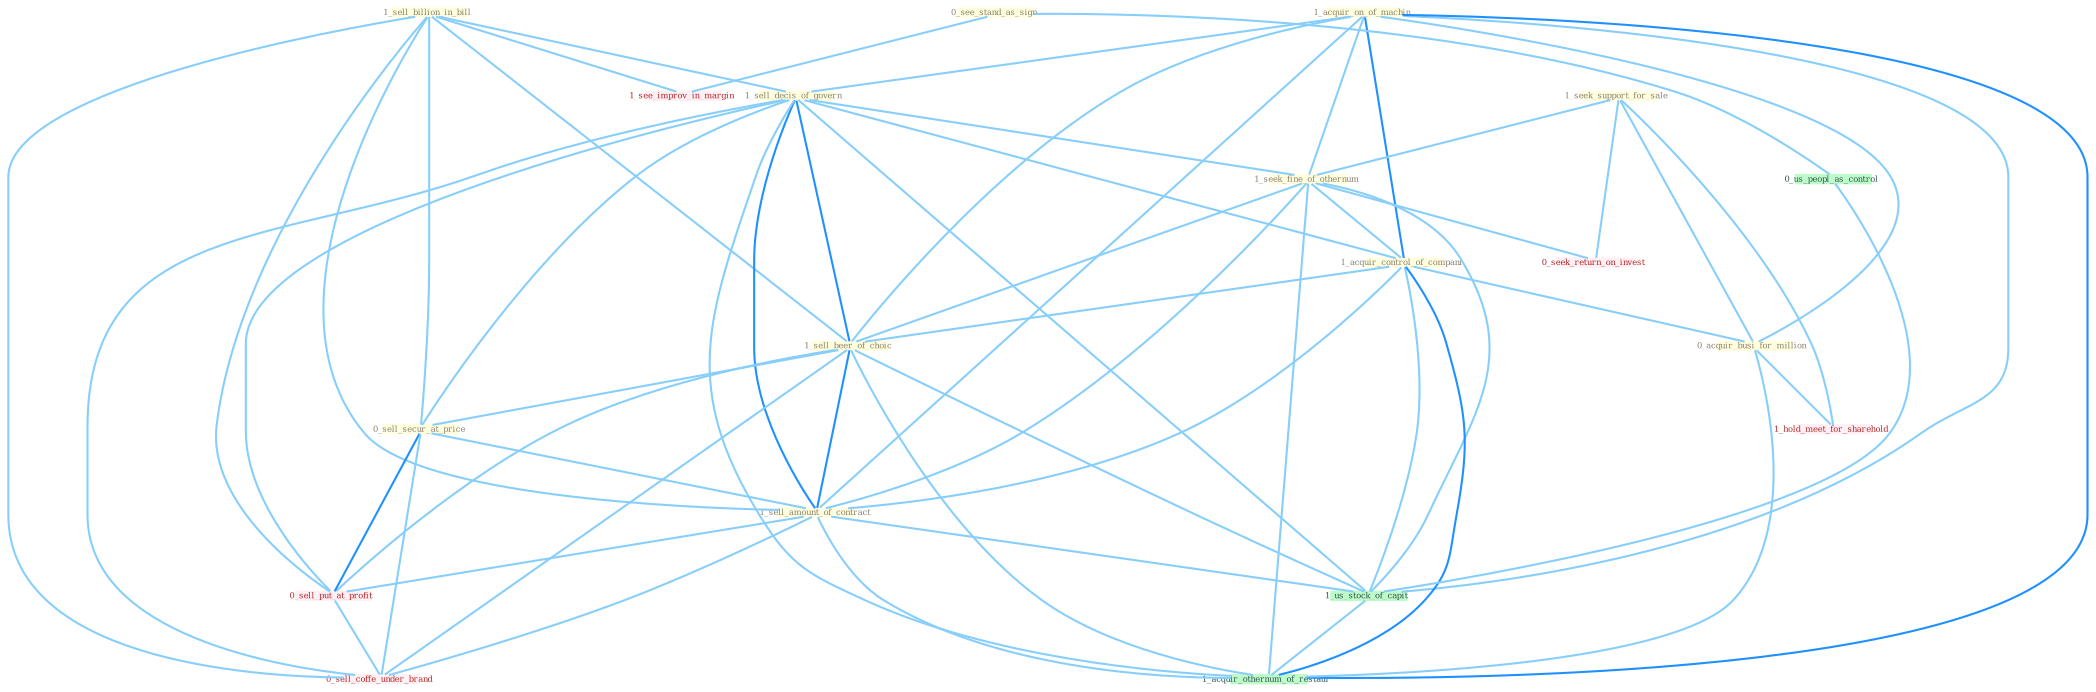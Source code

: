 Graph G{ 
    node
    [shape=polygon,style=filled,width=.5,height=.06,color="#BDFCC9",fixedsize=true,fontsize=4,
    fontcolor="#2f4f4f"];
    {node
    [color="#ffffe0", fontcolor="#8b7d6b"] "1_sell_billion_in_bill " "1_acquir_on_of_machin " "0_see_stand_as_sign " "1_seek_support_for_sale " "1_sell_decis_of_govern " "1_seek_fine_of_othernum " "1_acquir_control_of_compani " "1_sell_beer_of_choic " "0_sell_secur_at_price " "0_acquir_busi_for_million " "1_sell_amount_of_contract "}
{node [color="#fff0f5", fontcolor="#b22222"] "0_sell_put_at_profit " "0_seek_return_on_invest " "1_see_improv_in_margin " "0_sell_coffe_under_brand " "1_hold_meet_for_sharehold "}
edge [color="#B0E2FF"];

	"1_sell_billion_in_bill " -- "1_sell_decis_of_govern " [w="1", color="#87cefa" ];
	"1_sell_billion_in_bill " -- "1_sell_beer_of_choic " [w="1", color="#87cefa" ];
	"1_sell_billion_in_bill " -- "0_sell_secur_at_price " [w="1", color="#87cefa" ];
	"1_sell_billion_in_bill " -- "1_sell_amount_of_contract " [w="1", color="#87cefa" ];
	"1_sell_billion_in_bill " -- "0_sell_put_at_profit " [w="1", color="#87cefa" ];
	"1_sell_billion_in_bill " -- "1_see_improv_in_margin " [w="1", color="#87cefa" ];
	"1_sell_billion_in_bill " -- "0_sell_coffe_under_brand " [w="1", color="#87cefa" ];
	"1_acquir_on_of_machin " -- "1_sell_decis_of_govern " [w="1", color="#87cefa" ];
	"1_acquir_on_of_machin " -- "1_seek_fine_of_othernum " [w="1", color="#87cefa" ];
	"1_acquir_on_of_machin " -- "1_acquir_control_of_compani " [w="2", color="#1e90ff" , len=0.8];
	"1_acquir_on_of_machin " -- "1_sell_beer_of_choic " [w="1", color="#87cefa" ];
	"1_acquir_on_of_machin " -- "0_acquir_busi_for_million " [w="1", color="#87cefa" ];
	"1_acquir_on_of_machin " -- "1_sell_amount_of_contract " [w="1", color="#87cefa" ];
	"1_acquir_on_of_machin " -- "1_us_stock_of_capit " [w="1", color="#87cefa" ];
	"1_acquir_on_of_machin " -- "1_acquir_othernum_of_restaur " [w="2", color="#1e90ff" , len=0.8];
	"0_see_stand_as_sign " -- "0_us_peopl_as_control " [w="1", color="#87cefa" ];
	"0_see_stand_as_sign " -- "1_see_improv_in_margin " [w="1", color="#87cefa" ];
	"1_seek_support_for_sale " -- "1_seek_fine_of_othernum " [w="1", color="#87cefa" ];
	"1_seek_support_for_sale " -- "0_acquir_busi_for_million " [w="1", color="#87cefa" ];
	"1_seek_support_for_sale " -- "0_seek_return_on_invest " [w="1", color="#87cefa" ];
	"1_seek_support_for_sale " -- "1_hold_meet_for_sharehold " [w="1", color="#87cefa" ];
	"1_sell_decis_of_govern " -- "1_seek_fine_of_othernum " [w="1", color="#87cefa" ];
	"1_sell_decis_of_govern " -- "1_acquir_control_of_compani " [w="1", color="#87cefa" ];
	"1_sell_decis_of_govern " -- "1_sell_beer_of_choic " [w="2", color="#1e90ff" , len=0.8];
	"1_sell_decis_of_govern " -- "0_sell_secur_at_price " [w="1", color="#87cefa" ];
	"1_sell_decis_of_govern " -- "1_sell_amount_of_contract " [w="2", color="#1e90ff" , len=0.8];
	"1_sell_decis_of_govern " -- "0_sell_put_at_profit " [w="1", color="#87cefa" ];
	"1_sell_decis_of_govern " -- "1_us_stock_of_capit " [w="1", color="#87cefa" ];
	"1_sell_decis_of_govern " -- "0_sell_coffe_under_brand " [w="1", color="#87cefa" ];
	"1_sell_decis_of_govern " -- "1_acquir_othernum_of_restaur " [w="1", color="#87cefa" ];
	"1_seek_fine_of_othernum " -- "1_acquir_control_of_compani " [w="1", color="#87cefa" ];
	"1_seek_fine_of_othernum " -- "1_sell_beer_of_choic " [w="1", color="#87cefa" ];
	"1_seek_fine_of_othernum " -- "1_sell_amount_of_contract " [w="1", color="#87cefa" ];
	"1_seek_fine_of_othernum " -- "0_seek_return_on_invest " [w="1", color="#87cefa" ];
	"1_seek_fine_of_othernum " -- "1_us_stock_of_capit " [w="1", color="#87cefa" ];
	"1_seek_fine_of_othernum " -- "1_acquir_othernum_of_restaur " [w="1", color="#87cefa" ];
	"1_acquir_control_of_compani " -- "1_sell_beer_of_choic " [w="1", color="#87cefa" ];
	"1_acquir_control_of_compani " -- "0_acquir_busi_for_million " [w="1", color="#87cefa" ];
	"1_acquir_control_of_compani " -- "1_sell_amount_of_contract " [w="1", color="#87cefa" ];
	"1_acquir_control_of_compani " -- "1_us_stock_of_capit " [w="1", color="#87cefa" ];
	"1_acquir_control_of_compani " -- "1_acquir_othernum_of_restaur " [w="2", color="#1e90ff" , len=0.8];
	"1_sell_beer_of_choic " -- "0_sell_secur_at_price " [w="1", color="#87cefa" ];
	"1_sell_beer_of_choic " -- "1_sell_amount_of_contract " [w="2", color="#1e90ff" , len=0.8];
	"1_sell_beer_of_choic " -- "0_sell_put_at_profit " [w="1", color="#87cefa" ];
	"1_sell_beer_of_choic " -- "1_us_stock_of_capit " [w="1", color="#87cefa" ];
	"1_sell_beer_of_choic " -- "0_sell_coffe_under_brand " [w="1", color="#87cefa" ];
	"1_sell_beer_of_choic " -- "1_acquir_othernum_of_restaur " [w="1", color="#87cefa" ];
	"0_sell_secur_at_price " -- "1_sell_amount_of_contract " [w="1", color="#87cefa" ];
	"0_sell_secur_at_price " -- "0_sell_put_at_profit " [w="2", color="#1e90ff" , len=0.8];
	"0_sell_secur_at_price " -- "0_sell_coffe_under_brand " [w="1", color="#87cefa" ];
	"0_acquir_busi_for_million " -- "1_hold_meet_for_sharehold " [w="1", color="#87cefa" ];
	"0_acquir_busi_for_million " -- "1_acquir_othernum_of_restaur " [w="1", color="#87cefa" ];
	"1_sell_amount_of_contract " -- "0_sell_put_at_profit " [w="1", color="#87cefa" ];
	"1_sell_amount_of_contract " -- "1_us_stock_of_capit " [w="1", color="#87cefa" ];
	"1_sell_amount_of_contract " -- "0_sell_coffe_under_brand " [w="1", color="#87cefa" ];
	"1_sell_amount_of_contract " -- "1_acquir_othernum_of_restaur " [w="1", color="#87cefa" ];
	"0_us_peopl_as_control " -- "1_us_stock_of_capit " [w="1", color="#87cefa" ];
	"0_sell_put_at_profit " -- "0_sell_coffe_under_brand " [w="1", color="#87cefa" ];
	"1_us_stock_of_capit " -- "1_acquir_othernum_of_restaur " [w="1", color="#87cefa" ];
}